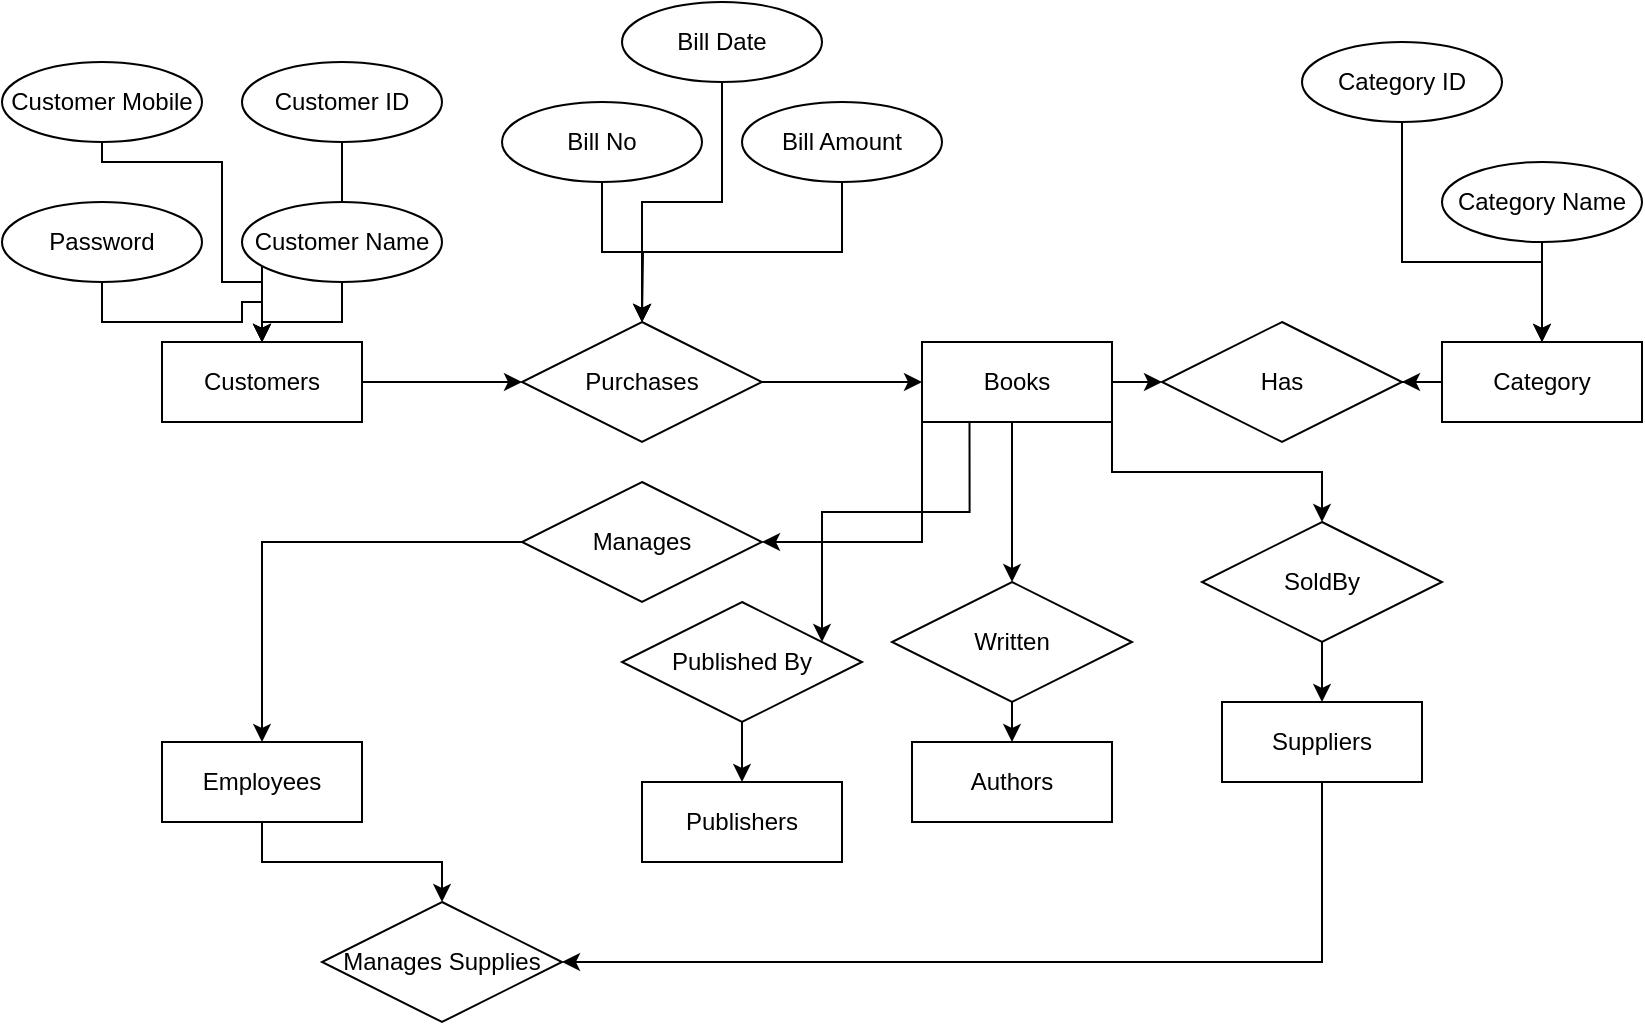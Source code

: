 <mxfile version="13.5.1" type="github">
  <diagram id="R2lEEEUBdFMjLlhIrx00" name="Page-1">
    <mxGraphModel dx="946" dy="594" grid="1" gridSize="10" guides="1" tooltips="1" connect="1" arrows="1" fold="1" page="1" pageScale="1" pageWidth="850" pageHeight="1100" math="0" shadow="0" extFonts="Permanent Marker^https://fonts.googleapis.com/css?family=Permanent+Marker">
      <root>
        <mxCell id="0" />
        <mxCell id="1" parent="0" />
        <mxCell id="deaUnhrbm18fLQYKPsMd-12" style="edgeStyle=orthogonalEdgeStyle;rounded=0;orthogonalLoop=1;jettySize=auto;html=1;entryX=0;entryY=0.5;entryDx=0;entryDy=0;" edge="1" parent="1" source="deaUnhrbm18fLQYKPsMd-1" target="deaUnhrbm18fLQYKPsMd-8">
          <mxGeometry relative="1" as="geometry" />
        </mxCell>
        <mxCell id="deaUnhrbm18fLQYKPsMd-1" value="Customers" style="whiteSpace=wrap;html=1;align=center;" vertex="1" parent="1">
          <mxGeometry x="100" y="180" width="100" height="40" as="geometry" />
        </mxCell>
        <mxCell id="deaUnhrbm18fLQYKPsMd-46" value="" style="edgeStyle=orthogonalEdgeStyle;rounded=0;orthogonalLoop=1;jettySize=auto;html=1;" edge="1" parent="1" source="deaUnhrbm18fLQYKPsMd-2" target="deaUnhrbm18fLQYKPsMd-45">
          <mxGeometry relative="1" as="geometry" />
        </mxCell>
        <mxCell id="deaUnhrbm18fLQYKPsMd-2" value="Employees" style="whiteSpace=wrap;html=1;align=center;" vertex="1" parent="1">
          <mxGeometry x="100" y="380" width="100" height="40" as="geometry" />
        </mxCell>
        <mxCell id="deaUnhrbm18fLQYKPsMd-15" style="edgeStyle=orthogonalEdgeStyle;rounded=0;orthogonalLoop=1;jettySize=auto;html=1;exitX=0.5;exitY=1;exitDx=0;exitDy=0;" edge="1" parent="1" source="deaUnhrbm18fLQYKPsMd-3" target="deaUnhrbm18fLQYKPsMd-14">
          <mxGeometry relative="1" as="geometry">
            <Array as="points">
              <mxPoint x="525" y="220" />
            </Array>
          </mxGeometry>
        </mxCell>
        <mxCell id="deaUnhrbm18fLQYKPsMd-26" style="edgeStyle=orthogonalEdgeStyle;rounded=0;orthogonalLoop=1;jettySize=auto;html=1;exitX=0;exitY=1;exitDx=0;exitDy=0;entryX=1;entryY=0.5;entryDx=0;entryDy=0;" edge="1" parent="1" source="deaUnhrbm18fLQYKPsMd-3" target="deaUnhrbm18fLQYKPsMd-25">
          <mxGeometry relative="1" as="geometry" />
        </mxCell>
        <mxCell id="deaUnhrbm18fLQYKPsMd-29" style="edgeStyle=orthogonalEdgeStyle;rounded=0;orthogonalLoop=1;jettySize=auto;html=1;exitX=1;exitY=1;exitDx=0;exitDy=0;entryX=0.5;entryY=0;entryDx=0;entryDy=0;" edge="1" parent="1" source="deaUnhrbm18fLQYKPsMd-3" target="deaUnhrbm18fLQYKPsMd-28">
          <mxGeometry relative="1" as="geometry" />
        </mxCell>
        <mxCell id="deaUnhrbm18fLQYKPsMd-37" style="edgeStyle=orthogonalEdgeStyle;rounded=0;orthogonalLoop=1;jettySize=auto;html=1;exitX=1;exitY=0.5;exitDx=0;exitDy=0;entryX=0;entryY=0.5;entryDx=0;entryDy=0;" edge="1" parent="1" source="deaUnhrbm18fLQYKPsMd-3" target="deaUnhrbm18fLQYKPsMd-32">
          <mxGeometry relative="1" as="geometry" />
        </mxCell>
        <mxCell id="deaUnhrbm18fLQYKPsMd-49" style="edgeStyle=orthogonalEdgeStyle;rounded=0;orthogonalLoop=1;jettySize=auto;html=1;exitX=0.25;exitY=1;exitDx=0;exitDy=0;" edge="1" parent="1" source="deaUnhrbm18fLQYKPsMd-3" target="deaUnhrbm18fLQYKPsMd-48">
          <mxGeometry relative="1" as="geometry">
            <Array as="points">
              <mxPoint x="504" y="265" />
              <mxPoint x="430" y="265" />
            </Array>
          </mxGeometry>
        </mxCell>
        <mxCell id="deaUnhrbm18fLQYKPsMd-3" value="Books" style="whiteSpace=wrap;html=1;align=center;" vertex="1" parent="1">
          <mxGeometry x="480" y="180" width="95" height="40" as="geometry" />
        </mxCell>
        <mxCell id="deaUnhrbm18fLQYKPsMd-38" value="" style="edgeStyle=orthogonalEdgeStyle;rounded=0;orthogonalLoop=1;jettySize=auto;html=1;" edge="1" parent="1" source="deaUnhrbm18fLQYKPsMd-4" target="deaUnhrbm18fLQYKPsMd-32">
          <mxGeometry relative="1" as="geometry" />
        </mxCell>
        <mxCell id="deaUnhrbm18fLQYKPsMd-4" value="Category" style="whiteSpace=wrap;html=1;align=center;" vertex="1" parent="1">
          <mxGeometry x="740" y="180" width="100" height="40" as="geometry" />
        </mxCell>
        <mxCell id="deaUnhrbm18fLQYKPsMd-6" value="Authors" style="whiteSpace=wrap;html=1;align=center;" vertex="1" parent="1">
          <mxGeometry x="475" y="380" width="100" height="40" as="geometry" />
        </mxCell>
        <mxCell id="deaUnhrbm18fLQYKPsMd-10" style="edgeStyle=orthogonalEdgeStyle;rounded=0;orthogonalLoop=1;jettySize=auto;html=1;entryX=0.5;entryY=0;entryDx=0;entryDy=0;" edge="1" parent="1" source="deaUnhrbm18fLQYKPsMd-7" target="deaUnhrbm18fLQYKPsMd-8">
          <mxGeometry relative="1" as="geometry" />
        </mxCell>
        <mxCell id="deaUnhrbm18fLQYKPsMd-7" value="Bill No" style="ellipse;whiteSpace=wrap;html=1;align=center;" vertex="1" parent="1">
          <mxGeometry x="270" y="60" width="100" height="40" as="geometry" />
        </mxCell>
        <mxCell id="deaUnhrbm18fLQYKPsMd-13" style="edgeStyle=orthogonalEdgeStyle;rounded=0;orthogonalLoop=1;jettySize=auto;html=1;entryX=0;entryY=0.5;entryDx=0;entryDy=0;" edge="1" parent="1" source="deaUnhrbm18fLQYKPsMd-8" target="deaUnhrbm18fLQYKPsMd-3">
          <mxGeometry relative="1" as="geometry" />
        </mxCell>
        <mxCell id="deaUnhrbm18fLQYKPsMd-8" value="Purchases" style="shape=rhombus;perimeter=rhombusPerimeter;whiteSpace=wrap;html=1;align=center;" vertex="1" parent="1">
          <mxGeometry x="280" y="170" width="120" height="60" as="geometry" />
        </mxCell>
        <mxCell id="deaUnhrbm18fLQYKPsMd-11" style="edgeStyle=orthogonalEdgeStyle;rounded=0;orthogonalLoop=1;jettySize=auto;html=1;exitX=0.5;exitY=1;exitDx=0;exitDy=0;" edge="1" parent="1" source="deaUnhrbm18fLQYKPsMd-9">
          <mxGeometry relative="1" as="geometry">
            <mxPoint x="340" y="170" as="targetPoint" />
          </mxGeometry>
        </mxCell>
        <mxCell id="deaUnhrbm18fLQYKPsMd-9" value="Bill Amount" style="ellipse;whiteSpace=wrap;html=1;align=center;" vertex="1" parent="1">
          <mxGeometry x="390" y="60" width="100" height="40" as="geometry" />
        </mxCell>
        <mxCell id="deaUnhrbm18fLQYKPsMd-16" style="edgeStyle=orthogonalEdgeStyle;rounded=0;orthogonalLoop=1;jettySize=auto;html=1;exitX=0.5;exitY=1;exitDx=0;exitDy=0;entryX=0.5;entryY=0;entryDx=0;entryDy=0;" edge="1" parent="1" source="deaUnhrbm18fLQYKPsMd-14" target="deaUnhrbm18fLQYKPsMd-6">
          <mxGeometry relative="1" as="geometry" />
        </mxCell>
        <mxCell id="deaUnhrbm18fLQYKPsMd-14" value="Written" style="shape=rhombus;perimeter=rhombusPerimeter;whiteSpace=wrap;html=1;align=center;" vertex="1" parent="1">
          <mxGeometry x="465" y="300" width="120" height="60" as="geometry" />
        </mxCell>
        <mxCell id="deaUnhrbm18fLQYKPsMd-21" value="" style="edgeStyle=orthogonalEdgeStyle;rounded=0;orthogonalLoop=1;jettySize=auto;html=1;" edge="1" parent="1" source="deaUnhrbm18fLQYKPsMd-17" target="deaUnhrbm18fLQYKPsMd-1">
          <mxGeometry relative="1" as="geometry" />
        </mxCell>
        <mxCell id="deaUnhrbm18fLQYKPsMd-17" value="Password" style="ellipse;whiteSpace=wrap;html=1;align=center;" vertex="1" parent="1">
          <mxGeometry x="20" y="110" width="100" height="40" as="geometry" />
        </mxCell>
        <mxCell id="deaUnhrbm18fLQYKPsMd-22" style="edgeStyle=orthogonalEdgeStyle;rounded=0;orthogonalLoop=1;jettySize=auto;html=1;exitX=0.5;exitY=1;exitDx=0;exitDy=0;" edge="1" parent="1" source="deaUnhrbm18fLQYKPsMd-18">
          <mxGeometry relative="1" as="geometry">
            <mxPoint x="150" y="180" as="targetPoint" />
            <Array as="points">
              <mxPoint x="70" y="90" />
              <mxPoint x="130" y="90" />
              <mxPoint x="130" y="150" />
              <mxPoint x="150" y="150" />
            </Array>
          </mxGeometry>
        </mxCell>
        <mxCell id="deaUnhrbm18fLQYKPsMd-18" value="Customer Mobile" style="ellipse;whiteSpace=wrap;html=1;align=center;" vertex="1" parent="1">
          <mxGeometry x="20" y="40" width="100" height="40" as="geometry" />
        </mxCell>
        <mxCell id="deaUnhrbm18fLQYKPsMd-20" value="" style="edgeStyle=orthogonalEdgeStyle;rounded=0;orthogonalLoop=1;jettySize=auto;html=1;" edge="1" parent="1" source="deaUnhrbm18fLQYKPsMd-19" target="deaUnhrbm18fLQYKPsMd-1">
          <mxGeometry relative="1" as="geometry" />
        </mxCell>
        <mxCell id="deaUnhrbm18fLQYKPsMd-19" value="Customer ID" style="ellipse;whiteSpace=wrap;html=1;align=center;" vertex="1" parent="1">
          <mxGeometry x="140" y="40" width="100" height="40" as="geometry" />
        </mxCell>
        <mxCell id="deaUnhrbm18fLQYKPsMd-24" value="" style="edgeStyle=orthogonalEdgeStyle;rounded=0;orthogonalLoop=1;jettySize=auto;html=1;" edge="1" parent="1" source="deaUnhrbm18fLQYKPsMd-23" target="deaUnhrbm18fLQYKPsMd-1">
          <mxGeometry relative="1" as="geometry" />
        </mxCell>
        <mxCell id="deaUnhrbm18fLQYKPsMd-23" value="Customer Name" style="ellipse;whiteSpace=wrap;html=1;align=center;" vertex="1" parent="1">
          <mxGeometry x="140" y="110" width="100" height="40" as="geometry" />
        </mxCell>
        <mxCell id="deaUnhrbm18fLQYKPsMd-27" style="edgeStyle=orthogonalEdgeStyle;rounded=0;orthogonalLoop=1;jettySize=auto;html=1;entryX=0.5;entryY=0;entryDx=0;entryDy=0;" edge="1" parent="1" source="deaUnhrbm18fLQYKPsMd-25" target="deaUnhrbm18fLQYKPsMd-2">
          <mxGeometry relative="1" as="geometry" />
        </mxCell>
        <mxCell id="deaUnhrbm18fLQYKPsMd-25" value="Manages" style="shape=rhombus;perimeter=rhombusPerimeter;whiteSpace=wrap;html=1;align=center;" vertex="1" parent="1">
          <mxGeometry x="280" y="250" width="120" height="60" as="geometry" />
        </mxCell>
        <mxCell id="deaUnhrbm18fLQYKPsMd-31" style="edgeStyle=orthogonalEdgeStyle;rounded=0;orthogonalLoop=1;jettySize=auto;html=1;exitX=0.5;exitY=1;exitDx=0;exitDy=0;entryX=0.5;entryY=0;entryDx=0;entryDy=0;" edge="1" parent="1" source="deaUnhrbm18fLQYKPsMd-28" target="deaUnhrbm18fLQYKPsMd-30">
          <mxGeometry relative="1" as="geometry" />
        </mxCell>
        <mxCell id="deaUnhrbm18fLQYKPsMd-28" value="SoldBy&lt;br&gt;" style="shape=rhombus;perimeter=rhombusPerimeter;whiteSpace=wrap;html=1;align=center;" vertex="1" parent="1">
          <mxGeometry x="620" y="270" width="120" height="60" as="geometry" />
        </mxCell>
        <mxCell id="deaUnhrbm18fLQYKPsMd-47" style="edgeStyle=orthogonalEdgeStyle;rounded=0;orthogonalLoop=1;jettySize=auto;html=1;exitX=0.5;exitY=1;exitDx=0;exitDy=0;entryX=1;entryY=0.5;entryDx=0;entryDy=0;" edge="1" parent="1" source="deaUnhrbm18fLQYKPsMd-30" target="deaUnhrbm18fLQYKPsMd-45">
          <mxGeometry relative="1" as="geometry" />
        </mxCell>
        <mxCell id="deaUnhrbm18fLQYKPsMd-30" value="Suppliers" style="whiteSpace=wrap;html=1;align=center;" vertex="1" parent="1">
          <mxGeometry x="630" y="360" width="100" height="40" as="geometry" />
        </mxCell>
        <mxCell id="deaUnhrbm18fLQYKPsMd-32" value="Has" style="shape=rhombus;perimeter=rhombusPerimeter;whiteSpace=wrap;html=1;align=center;rotation=0;" vertex="1" parent="1">
          <mxGeometry x="600" y="170" width="120" height="60" as="geometry" />
        </mxCell>
        <mxCell id="deaUnhrbm18fLQYKPsMd-36" style="edgeStyle=orthogonalEdgeStyle;rounded=0;orthogonalLoop=1;jettySize=auto;html=1;exitX=0.5;exitY=1;exitDx=0;exitDy=0;entryX=0.5;entryY=0;entryDx=0;entryDy=0;" edge="1" parent="1" source="deaUnhrbm18fLQYKPsMd-35" target="deaUnhrbm18fLQYKPsMd-8">
          <mxGeometry relative="1" as="geometry" />
        </mxCell>
        <mxCell id="deaUnhrbm18fLQYKPsMd-35" value="Bill Date" style="ellipse;whiteSpace=wrap;html=1;align=center;" vertex="1" parent="1">
          <mxGeometry x="330" y="10" width="100" height="40" as="geometry" />
        </mxCell>
        <mxCell id="deaUnhrbm18fLQYKPsMd-40" value="" style="edgeStyle=orthogonalEdgeStyle;rounded=0;orthogonalLoop=1;jettySize=auto;html=1;" edge="1" parent="1" source="deaUnhrbm18fLQYKPsMd-39" target="deaUnhrbm18fLQYKPsMd-4">
          <mxGeometry relative="1" as="geometry" />
        </mxCell>
        <mxCell id="deaUnhrbm18fLQYKPsMd-39" value="Category Name" style="ellipse;whiteSpace=wrap;html=1;align=center;" vertex="1" parent="1">
          <mxGeometry x="740" y="90" width="100" height="40" as="geometry" />
        </mxCell>
        <mxCell id="deaUnhrbm18fLQYKPsMd-42" value="" style="edgeStyle=orthogonalEdgeStyle;rounded=0;orthogonalLoop=1;jettySize=auto;html=1;" edge="1" parent="1" source="deaUnhrbm18fLQYKPsMd-41" target="deaUnhrbm18fLQYKPsMd-4">
          <mxGeometry relative="1" as="geometry">
            <Array as="points">
              <mxPoint x="720" y="140" />
              <mxPoint x="790" y="140" />
            </Array>
          </mxGeometry>
        </mxCell>
        <mxCell id="deaUnhrbm18fLQYKPsMd-41" value="Category ID" style="ellipse;whiteSpace=wrap;html=1;align=center;" vertex="1" parent="1">
          <mxGeometry x="670" y="30" width="100" height="40" as="geometry" />
        </mxCell>
        <mxCell id="deaUnhrbm18fLQYKPsMd-43" value="Publishers" style="whiteSpace=wrap;html=1;align=center;" vertex="1" parent="1">
          <mxGeometry x="340" y="400" width="100" height="40" as="geometry" />
        </mxCell>
        <mxCell id="deaUnhrbm18fLQYKPsMd-45" value="Manages Supplies" style="shape=rhombus;perimeter=rhombusPerimeter;whiteSpace=wrap;html=1;align=center;" vertex="1" parent="1">
          <mxGeometry x="180" y="460" width="120" height="60" as="geometry" />
        </mxCell>
        <mxCell id="deaUnhrbm18fLQYKPsMd-50" value="" style="edgeStyle=orthogonalEdgeStyle;rounded=0;orthogonalLoop=1;jettySize=auto;html=1;" edge="1" parent="1" source="deaUnhrbm18fLQYKPsMd-48" target="deaUnhrbm18fLQYKPsMd-43">
          <mxGeometry relative="1" as="geometry" />
        </mxCell>
        <mxCell id="deaUnhrbm18fLQYKPsMd-48" value="Published By" style="shape=rhombus;perimeter=rhombusPerimeter;whiteSpace=wrap;html=1;align=center;" vertex="1" parent="1">
          <mxGeometry x="330" y="310" width="120" height="60" as="geometry" />
        </mxCell>
      </root>
    </mxGraphModel>
  </diagram>
</mxfile>

